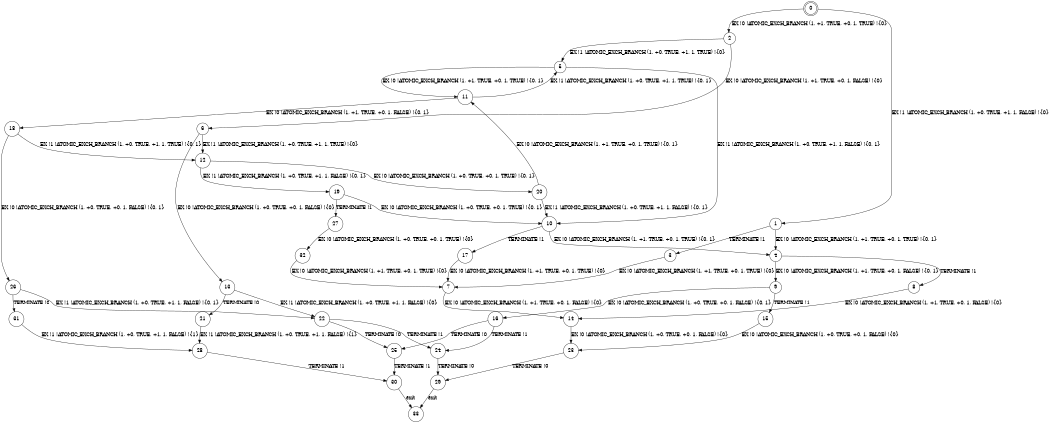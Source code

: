 digraph BCG {
size = "7, 10.5";
center = TRUE;
node [shape = circle];
0 [peripheries = 2];
0 -> 1 [label = "EX !1 !ATOMIC_EXCH_BRANCH (1, +0, TRUE, +1, 1, FALSE) !{0}"];
0 -> 2 [label = "EX !0 !ATOMIC_EXCH_BRANCH (1, +1, TRUE, +0, 1, TRUE) !{0}"];
1 -> 3 [label = "TERMINATE !1"];
1 -> 4 [label = "EX !0 !ATOMIC_EXCH_BRANCH (1, +1, TRUE, +0, 1, TRUE) !{0, 1}"];
2 -> 5 [label = "EX !1 !ATOMIC_EXCH_BRANCH (1, +0, TRUE, +1, 1, TRUE) !{0}"];
2 -> 6 [label = "EX !0 !ATOMIC_EXCH_BRANCH (1, +1, TRUE, +0, 1, FALSE) !{0}"];
3 -> 7 [label = "EX !0 !ATOMIC_EXCH_BRANCH (1, +1, TRUE, +0, 1, TRUE) !{0}"];
4 -> 8 [label = "TERMINATE !1"];
4 -> 9 [label = "EX !0 !ATOMIC_EXCH_BRANCH (1, +1, TRUE, +0, 1, FALSE) !{0, 1}"];
5 -> 10 [label = "EX !1 !ATOMIC_EXCH_BRANCH (1, +0, TRUE, +1, 1, FALSE) !{0, 1}"];
5 -> 11 [label = "EX !0 !ATOMIC_EXCH_BRANCH (1, +1, TRUE, +0, 1, TRUE) !{0, 1}"];
6 -> 12 [label = "EX !1 !ATOMIC_EXCH_BRANCH (1, +0, TRUE, +1, 1, TRUE) !{0}"];
6 -> 13 [label = "EX !0 !ATOMIC_EXCH_BRANCH (1, +0, TRUE, +0, 1, FALSE) !{0}"];
7 -> 14 [label = "EX !0 !ATOMIC_EXCH_BRANCH (1, +1, TRUE, +0, 1, FALSE) !{0}"];
8 -> 14 [label = "EX !0 !ATOMIC_EXCH_BRANCH (1, +1, TRUE, +0, 1, FALSE) !{0}"];
9 -> 15 [label = "TERMINATE !1"];
9 -> 16 [label = "EX !0 !ATOMIC_EXCH_BRANCH (1, +0, TRUE, +0, 1, FALSE) !{0, 1}"];
10 -> 17 [label = "TERMINATE !1"];
10 -> 4 [label = "EX !0 !ATOMIC_EXCH_BRANCH (1, +1, TRUE, +0, 1, TRUE) !{0, 1}"];
11 -> 5 [label = "EX !1 !ATOMIC_EXCH_BRANCH (1, +0, TRUE, +1, 1, TRUE) !{0, 1}"];
11 -> 18 [label = "EX !0 !ATOMIC_EXCH_BRANCH (1, +1, TRUE, +0, 1, FALSE) !{0, 1}"];
12 -> 19 [label = "EX !1 !ATOMIC_EXCH_BRANCH (1, +0, TRUE, +1, 1, FALSE) !{0, 1}"];
12 -> 20 [label = "EX !0 !ATOMIC_EXCH_BRANCH (1, +0, TRUE, +0, 1, TRUE) !{0, 1}"];
13 -> 21 [label = "TERMINATE !0"];
13 -> 22 [label = "EX !1 !ATOMIC_EXCH_BRANCH (1, +0, TRUE, +1, 1, FALSE) !{0}"];
14 -> 23 [label = "EX !0 !ATOMIC_EXCH_BRANCH (1, +0, TRUE, +0, 1, FALSE) !{0}"];
15 -> 23 [label = "EX !0 !ATOMIC_EXCH_BRANCH (1, +0, TRUE, +0, 1, FALSE) !{0}"];
16 -> 24 [label = "TERMINATE !1"];
16 -> 25 [label = "TERMINATE !0"];
17 -> 7 [label = "EX !0 !ATOMIC_EXCH_BRANCH (1, +1, TRUE, +0, 1, TRUE) !{0}"];
18 -> 12 [label = "EX !1 !ATOMIC_EXCH_BRANCH (1, +0, TRUE, +1, 1, TRUE) !{0, 1}"];
18 -> 26 [label = "EX !0 !ATOMIC_EXCH_BRANCH (1, +0, TRUE, +0, 1, FALSE) !{0, 1}"];
19 -> 27 [label = "TERMINATE !1"];
19 -> 10 [label = "EX !0 !ATOMIC_EXCH_BRANCH (1, +0, TRUE, +0, 1, TRUE) !{0, 1}"];
20 -> 10 [label = "EX !1 !ATOMIC_EXCH_BRANCH (1, +0, TRUE, +1, 1, FALSE) !{0, 1}"];
20 -> 11 [label = "EX !0 !ATOMIC_EXCH_BRANCH (1, +1, TRUE, +0, 1, TRUE) !{0, 1}"];
21 -> 28 [label = "EX !1 !ATOMIC_EXCH_BRANCH (1, +0, TRUE, +1, 1, FALSE) !{1}"];
22 -> 24 [label = "TERMINATE !1"];
22 -> 25 [label = "TERMINATE !0"];
23 -> 29 [label = "TERMINATE !0"];
24 -> 29 [label = "TERMINATE !0"];
25 -> 30 [label = "TERMINATE !1"];
26 -> 31 [label = "TERMINATE !0"];
26 -> 22 [label = "EX !1 !ATOMIC_EXCH_BRANCH (1, +0, TRUE, +1, 1, FALSE) !{0, 1}"];
27 -> 32 [label = "EX !0 !ATOMIC_EXCH_BRANCH (1, +0, TRUE, +0, 1, TRUE) !{0}"];
28 -> 30 [label = "TERMINATE !1"];
29 -> 33 [label = "exit"];
30 -> 33 [label = "exit"];
31 -> 28 [label = "EX !1 !ATOMIC_EXCH_BRANCH (1, +0, TRUE, +1, 1, FALSE) !{1}"];
32 -> 7 [label = "EX !0 !ATOMIC_EXCH_BRANCH (1, +1, TRUE, +0, 1, TRUE) !{0}"];
}
